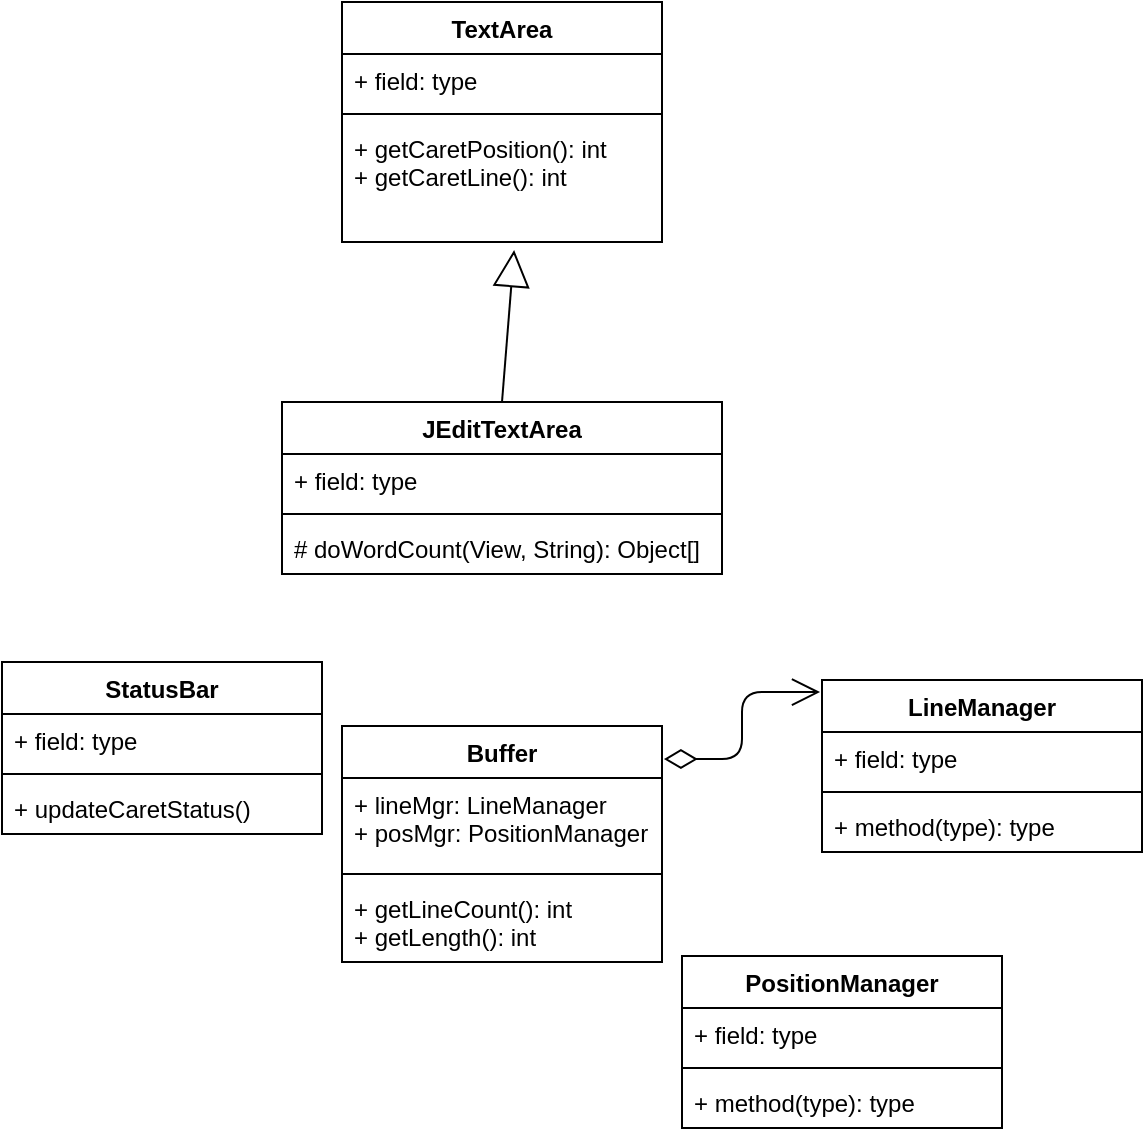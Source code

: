 <mxfile version="10.4.6" type="github"><diagram name="Page-1" id="c4acf3e9-155e-7222-9cf6-157b1a14988f"><mxGraphModel dx="1394" dy="776" grid="1" gridSize="10" guides="1" tooltips="1" connect="1" arrows="1" fold="1" page="1" pageScale="1" pageWidth="850" pageHeight="1100" background="#ffffff" math="0" shadow="0"><root><mxCell id="0"/><mxCell id="1" parent="0"/><mxCell id="FG2D0HPtKCTTI8tBKOZZ-1" value="StatusBar" style="swimlane;fontStyle=1;align=center;verticalAlign=top;childLayout=stackLayout;horizontal=1;startSize=26;horizontalStack=0;resizeParent=1;resizeParentMax=0;resizeLast=0;collapsible=1;marginBottom=0;" vertex="1" parent="1"><mxGeometry x="230" y="440" width="160" height="86" as="geometry"/></mxCell><mxCell id="FG2D0HPtKCTTI8tBKOZZ-2" value="+ field: type" style="text;strokeColor=none;fillColor=none;align=left;verticalAlign=top;spacingLeft=4;spacingRight=4;overflow=hidden;rotatable=0;points=[[0,0.5],[1,0.5]];portConstraint=eastwest;" vertex="1" parent="FG2D0HPtKCTTI8tBKOZZ-1"><mxGeometry y="26" width="160" height="26" as="geometry"/></mxCell><mxCell id="FG2D0HPtKCTTI8tBKOZZ-3" value="" style="line;strokeWidth=1;fillColor=none;align=left;verticalAlign=middle;spacingTop=-1;spacingLeft=3;spacingRight=3;rotatable=0;labelPosition=right;points=[];portConstraint=eastwest;" vertex="1" parent="FG2D0HPtKCTTI8tBKOZZ-1"><mxGeometry y="52" width="160" height="8" as="geometry"/></mxCell><mxCell id="FG2D0HPtKCTTI8tBKOZZ-4" value="+ updateCaretStatus()" style="text;strokeColor=none;fillColor=none;align=left;verticalAlign=top;spacingLeft=4;spacingRight=4;overflow=hidden;rotatable=0;points=[[0,0.5],[1,0.5]];portConstraint=eastwest;" vertex="1" parent="FG2D0HPtKCTTI8tBKOZZ-1"><mxGeometry y="60" width="160" height="26" as="geometry"/></mxCell><mxCell id="FG2D0HPtKCTTI8tBKOZZ-5" value="Buffer&#10;" style="swimlane;fontStyle=1;align=center;verticalAlign=top;childLayout=stackLayout;horizontal=1;startSize=26;horizontalStack=0;resizeParent=1;resizeParentMax=0;resizeLast=0;collapsible=1;marginBottom=0;" vertex="1" parent="1"><mxGeometry x="400" y="472" width="160" height="118" as="geometry"/></mxCell><mxCell id="FG2D0HPtKCTTI8tBKOZZ-6" value="+ lineMgr: LineManager&#10;+ posMgr: PositionManager&#10;" style="text;strokeColor=none;fillColor=none;align=left;verticalAlign=top;spacingLeft=4;spacingRight=4;overflow=hidden;rotatable=0;points=[[0,0.5],[1,0.5]];portConstraint=eastwest;" vertex="1" parent="FG2D0HPtKCTTI8tBKOZZ-5"><mxGeometry y="26" width="160" height="44" as="geometry"/></mxCell><mxCell id="FG2D0HPtKCTTI8tBKOZZ-7" value="" style="line;strokeWidth=1;fillColor=none;align=left;verticalAlign=middle;spacingTop=-1;spacingLeft=3;spacingRight=3;rotatable=0;labelPosition=right;points=[];portConstraint=eastwest;" vertex="1" parent="FG2D0HPtKCTTI8tBKOZZ-5"><mxGeometry y="70" width="160" height="8" as="geometry"/></mxCell><mxCell id="FG2D0HPtKCTTI8tBKOZZ-8" value="+ getLineCount(): int&#10;+ getLength(): int&#10;" style="text;strokeColor=none;fillColor=none;align=left;verticalAlign=top;spacingLeft=4;spacingRight=4;overflow=hidden;rotatable=0;points=[[0,0.5],[1,0.5]];portConstraint=eastwest;" vertex="1" parent="FG2D0HPtKCTTI8tBKOZZ-5"><mxGeometry y="78" width="160" height="40" as="geometry"/></mxCell><mxCell id="FG2D0HPtKCTTI8tBKOZZ-9" value="JEditTextArea" style="swimlane;fontStyle=1;align=center;verticalAlign=top;childLayout=stackLayout;horizontal=1;startSize=26;horizontalStack=0;resizeParent=1;resizeParentMax=0;resizeLast=0;collapsible=1;marginBottom=0;" vertex="1" parent="1"><mxGeometry x="370" y="310" width="220" height="86" as="geometry"/></mxCell><mxCell id="FG2D0HPtKCTTI8tBKOZZ-10" value="+ field: type" style="text;strokeColor=none;fillColor=none;align=left;verticalAlign=top;spacingLeft=4;spacingRight=4;overflow=hidden;rotatable=0;points=[[0,0.5],[1,0.5]];portConstraint=eastwest;" vertex="1" parent="FG2D0HPtKCTTI8tBKOZZ-9"><mxGeometry y="26" width="220" height="26" as="geometry"/></mxCell><mxCell id="FG2D0HPtKCTTI8tBKOZZ-11" value="" style="line;strokeWidth=1;fillColor=none;align=left;verticalAlign=middle;spacingTop=-1;spacingLeft=3;spacingRight=3;rotatable=0;labelPosition=right;points=[];portConstraint=eastwest;" vertex="1" parent="FG2D0HPtKCTTI8tBKOZZ-9"><mxGeometry y="52" width="220" height="8" as="geometry"/></mxCell><mxCell id="FG2D0HPtKCTTI8tBKOZZ-12" value="# doWordCount(View, String): Object[]" style="text;strokeColor=none;fillColor=none;align=left;verticalAlign=top;spacingLeft=4;spacingRight=4;overflow=hidden;rotatable=0;points=[[0,0.5],[1,0.5]];portConstraint=eastwest;" vertex="1" parent="FG2D0HPtKCTTI8tBKOZZ-9"><mxGeometry y="60" width="220" height="26" as="geometry"/></mxCell><mxCell id="FG2D0HPtKCTTI8tBKOZZ-17" value="TextArea" style="swimlane;fontStyle=1;align=center;verticalAlign=top;childLayout=stackLayout;horizontal=1;startSize=26;horizontalStack=0;resizeParent=1;resizeParentMax=0;resizeLast=0;collapsible=1;marginBottom=0;" vertex="1" parent="1"><mxGeometry x="400" y="110" width="160" height="120" as="geometry"/></mxCell><mxCell id="FG2D0HPtKCTTI8tBKOZZ-18" value="+ field: type" style="text;strokeColor=none;fillColor=none;align=left;verticalAlign=top;spacingLeft=4;spacingRight=4;overflow=hidden;rotatable=0;points=[[0,0.5],[1,0.5]];portConstraint=eastwest;" vertex="1" parent="FG2D0HPtKCTTI8tBKOZZ-17"><mxGeometry y="26" width="160" height="26" as="geometry"/></mxCell><mxCell id="FG2D0HPtKCTTI8tBKOZZ-19" value="" style="line;strokeWidth=1;fillColor=none;align=left;verticalAlign=middle;spacingTop=-1;spacingLeft=3;spacingRight=3;rotatable=0;labelPosition=right;points=[];portConstraint=eastwest;" vertex="1" parent="FG2D0HPtKCTTI8tBKOZZ-17"><mxGeometry y="52" width="160" height="8" as="geometry"/></mxCell><mxCell id="FG2D0HPtKCTTI8tBKOZZ-20" value="+ getCaretPosition(): int&#10;+ getCaretLine(): int&#10;" style="text;strokeColor=none;fillColor=none;align=left;verticalAlign=top;spacingLeft=4;spacingRight=4;overflow=hidden;rotatable=0;points=[[0,0.5],[1,0.5]];portConstraint=eastwest;" vertex="1" parent="FG2D0HPtKCTTI8tBKOZZ-17"><mxGeometry y="60" width="160" height="60" as="geometry"/></mxCell><mxCell id="FG2D0HPtKCTTI8tBKOZZ-21" value="LineManager" style="swimlane;fontStyle=1;align=center;verticalAlign=top;childLayout=stackLayout;horizontal=1;startSize=26;horizontalStack=0;resizeParent=1;resizeParentMax=0;resizeLast=0;collapsible=1;marginBottom=0;" vertex="1" parent="1"><mxGeometry x="640" y="449" width="160" height="86" as="geometry"/></mxCell><mxCell id="FG2D0HPtKCTTI8tBKOZZ-22" value="+ field: type" style="text;strokeColor=none;fillColor=none;align=left;verticalAlign=top;spacingLeft=4;spacingRight=4;overflow=hidden;rotatable=0;points=[[0,0.5],[1,0.5]];portConstraint=eastwest;" vertex="1" parent="FG2D0HPtKCTTI8tBKOZZ-21"><mxGeometry y="26" width="160" height="26" as="geometry"/></mxCell><mxCell id="FG2D0HPtKCTTI8tBKOZZ-23" value="" style="line;strokeWidth=1;fillColor=none;align=left;verticalAlign=middle;spacingTop=-1;spacingLeft=3;spacingRight=3;rotatable=0;labelPosition=right;points=[];portConstraint=eastwest;" vertex="1" parent="FG2D0HPtKCTTI8tBKOZZ-21"><mxGeometry y="52" width="160" height="8" as="geometry"/></mxCell><mxCell id="FG2D0HPtKCTTI8tBKOZZ-24" value="+ method(type): type" style="text;strokeColor=none;fillColor=none;align=left;verticalAlign=top;spacingLeft=4;spacingRight=4;overflow=hidden;rotatable=0;points=[[0,0.5],[1,0.5]];portConstraint=eastwest;" vertex="1" parent="FG2D0HPtKCTTI8tBKOZZ-21"><mxGeometry y="60" width="160" height="26" as="geometry"/></mxCell><mxCell id="FG2D0HPtKCTTI8tBKOZZ-25" value="PositionManager&#10;" style="swimlane;fontStyle=1;align=center;verticalAlign=top;childLayout=stackLayout;horizontal=1;startSize=26;horizontalStack=0;resizeParent=1;resizeParentMax=0;resizeLast=0;collapsible=1;marginBottom=0;" vertex="1" parent="1"><mxGeometry x="570" y="587" width="160" height="86" as="geometry"/></mxCell><mxCell id="FG2D0HPtKCTTI8tBKOZZ-26" value="+ field: type" style="text;strokeColor=none;fillColor=none;align=left;verticalAlign=top;spacingLeft=4;spacingRight=4;overflow=hidden;rotatable=0;points=[[0,0.5],[1,0.5]];portConstraint=eastwest;" vertex="1" parent="FG2D0HPtKCTTI8tBKOZZ-25"><mxGeometry y="26" width="160" height="26" as="geometry"/></mxCell><mxCell id="FG2D0HPtKCTTI8tBKOZZ-27" value="" style="line;strokeWidth=1;fillColor=none;align=left;verticalAlign=middle;spacingTop=-1;spacingLeft=3;spacingRight=3;rotatable=0;labelPosition=right;points=[];portConstraint=eastwest;" vertex="1" parent="FG2D0HPtKCTTI8tBKOZZ-25"><mxGeometry y="52" width="160" height="8" as="geometry"/></mxCell><mxCell id="FG2D0HPtKCTTI8tBKOZZ-28" value="+ method(type): type" style="text;strokeColor=none;fillColor=none;align=left;verticalAlign=top;spacingLeft=4;spacingRight=4;overflow=hidden;rotatable=0;points=[[0,0.5],[1,0.5]];portConstraint=eastwest;" vertex="1" parent="FG2D0HPtKCTTI8tBKOZZ-25"><mxGeometry y="60" width="160" height="26" as="geometry"/></mxCell><mxCell id="FG2D0HPtKCTTI8tBKOZZ-31" value="" style="endArrow=block;endSize=16;endFill=0;html=1;fillColor=none;entryX=0.538;entryY=1.067;entryDx=0;entryDy=0;entryPerimeter=0;exitX=0.5;exitY=0;exitDx=0;exitDy=0;" edge="1" parent="1" source="FG2D0HPtKCTTI8tBKOZZ-9" target="FG2D0HPtKCTTI8tBKOZZ-20"><mxGeometry width="160" relative="1" as="geometry"><mxPoint x="140" y="290" as="sourcePoint"/><mxPoint x="300" y="290" as="targetPoint"/></mxGeometry></mxCell><mxCell id="FG2D0HPtKCTTI8tBKOZZ-34" value="1" style="endArrow=open;html=1;endSize=12;startArrow=diamondThin;startSize=14;startFill=0;edgeStyle=orthogonalEdgeStyle;align=left;verticalAlign=bottom;fillColor=none;entryX=-0.006;entryY=0.07;entryDx=0;entryDy=0;entryPerimeter=0;exitX=1.006;exitY=0.14;exitDx=0;exitDy=0;exitPerimeter=0;labelBackgroundColor=#ffffff;noLabel=1;fontColor=none;" edge="1" parent="1" source="FG2D0HPtKCTTI8tBKOZZ-5" target="FG2D0HPtKCTTI8tBKOZZ-21"><mxGeometry x="-1" y="3" relative="1" as="geometry"><mxPoint x="230" y="700" as="sourcePoint"/><mxPoint x="390" y="700" as="targetPoint"/></mxGeometry></mxCell></root></mxGraphModel></diagram></mxfile>